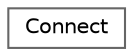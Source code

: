 digraph "Иерархия классов. Графический вид."
{
 // LATEX_PDF_SIZE
  bgcolor="transparent";
  edge [fontname=Helvetica,fontsize=10,labelfontname=Helvetica,labelfontsize=10];
  node [fontname=Helvetica,fontsize=10,shape=box,height=0.2,width=0.4];
  rankdir="LR";
  Node0 [id="Node000000",label="Connect",height=0.2,width=0.4,color="grey40", fillcolor="white", style="filled",URL="$classConnect.html",tooltip="Класс для подключения к серверу"];
}
